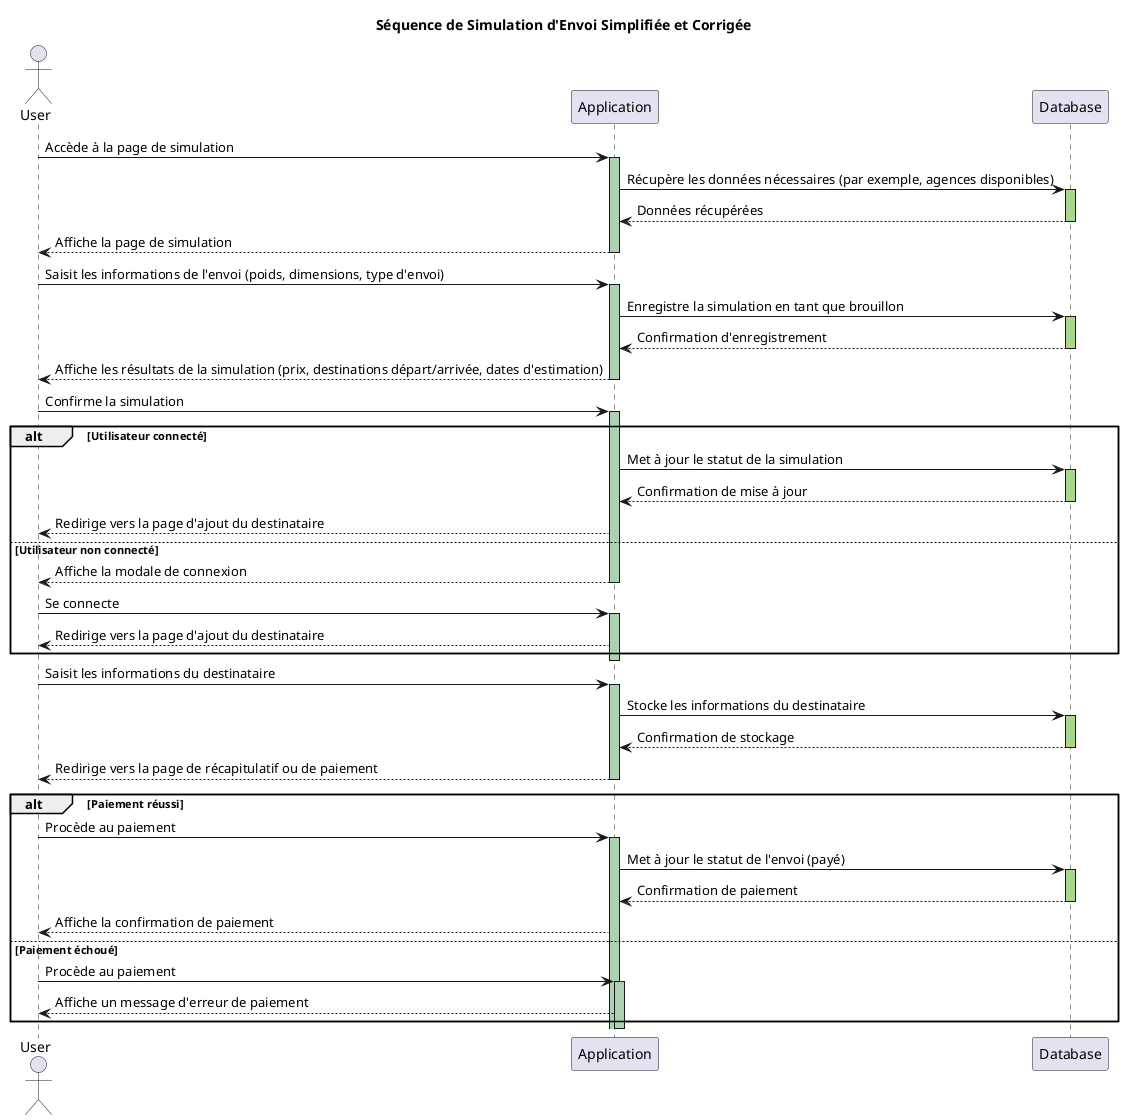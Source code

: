 @startuml
title Séquence de Simulation d'Envoi Simplifiée et Corrigée

actor User
participant Application
participant Database

User -> Application: Accède à la page de simulation
activate Application #ADD1B2
Application -> Database: Récupère les données nécessaires (par exemple, agences disponibles)
activate Database #A9D78F
Database --> Application: Données récupérées
deactivate Database
Application --> User: Affiche la page de simulation
deactivate Application

User -> Application: Saisit les informations de l'envoi (poids, dimensions, type d'envoi)
activate Application #ADD1B2
Application -> Database: Enregistre la simulation en tant que brouillon
activate Database #A9D78F
Database --> Application: Confirmation d'enregistrement
deactivate Database
Application --> User: Affiche les résultats de la simulation (prix, destinations départ/arrivée, dates d'estimation)
deactivate Application

User -> Application: Confirme la simulation
activate Application #ADD1B2
alt Utilisateur connecté
    Application -> Database: Met à jour le statut de la simulation
    activate Database #A9D78F
    Database --> Application: Confirmation de mise à jour
    deactivate Database
    Application --> User: Redirige vers la page d'ajout du destinataire
else Utilisateur non connecté
    Application --> User: Affiche la modale de connexion
    deactivate Application
    User -> Application: Se connecte
    activate Application #ADD1B2
    Application --> User: Redirige vers la page d'ajout du destinataire
end
deactivate Application

User -> Application: Saisit les informations du destinataire
activate Application #ADD1B2
Application -> Database: Stocke les informations du destinataire
activate Database #A9D78F
Database --> Application: Confirmation de stockage
deactivate Database
Application --> User: Redirige vers la page de récapitulatif ou de paiement
deactivate Application

alt Paiement réussi
    User -> Application: Procède au paiement
    activate Application #ADD1B2
    Application -> Database: Met à jour le statut de l'envoi (payé)
    activate Database #A9D78F
    Database --> Application: Confirmation de paiement
    deactivate Database
    Application --> User: Affiche la confirmation de paiement
else Paiement échoué
    User -> Application: Procède au paiement
    activate Application #ADD1B2
    Application --> User: Affiche un message d'erreur de paiement
end
deactivate Application

@enduml